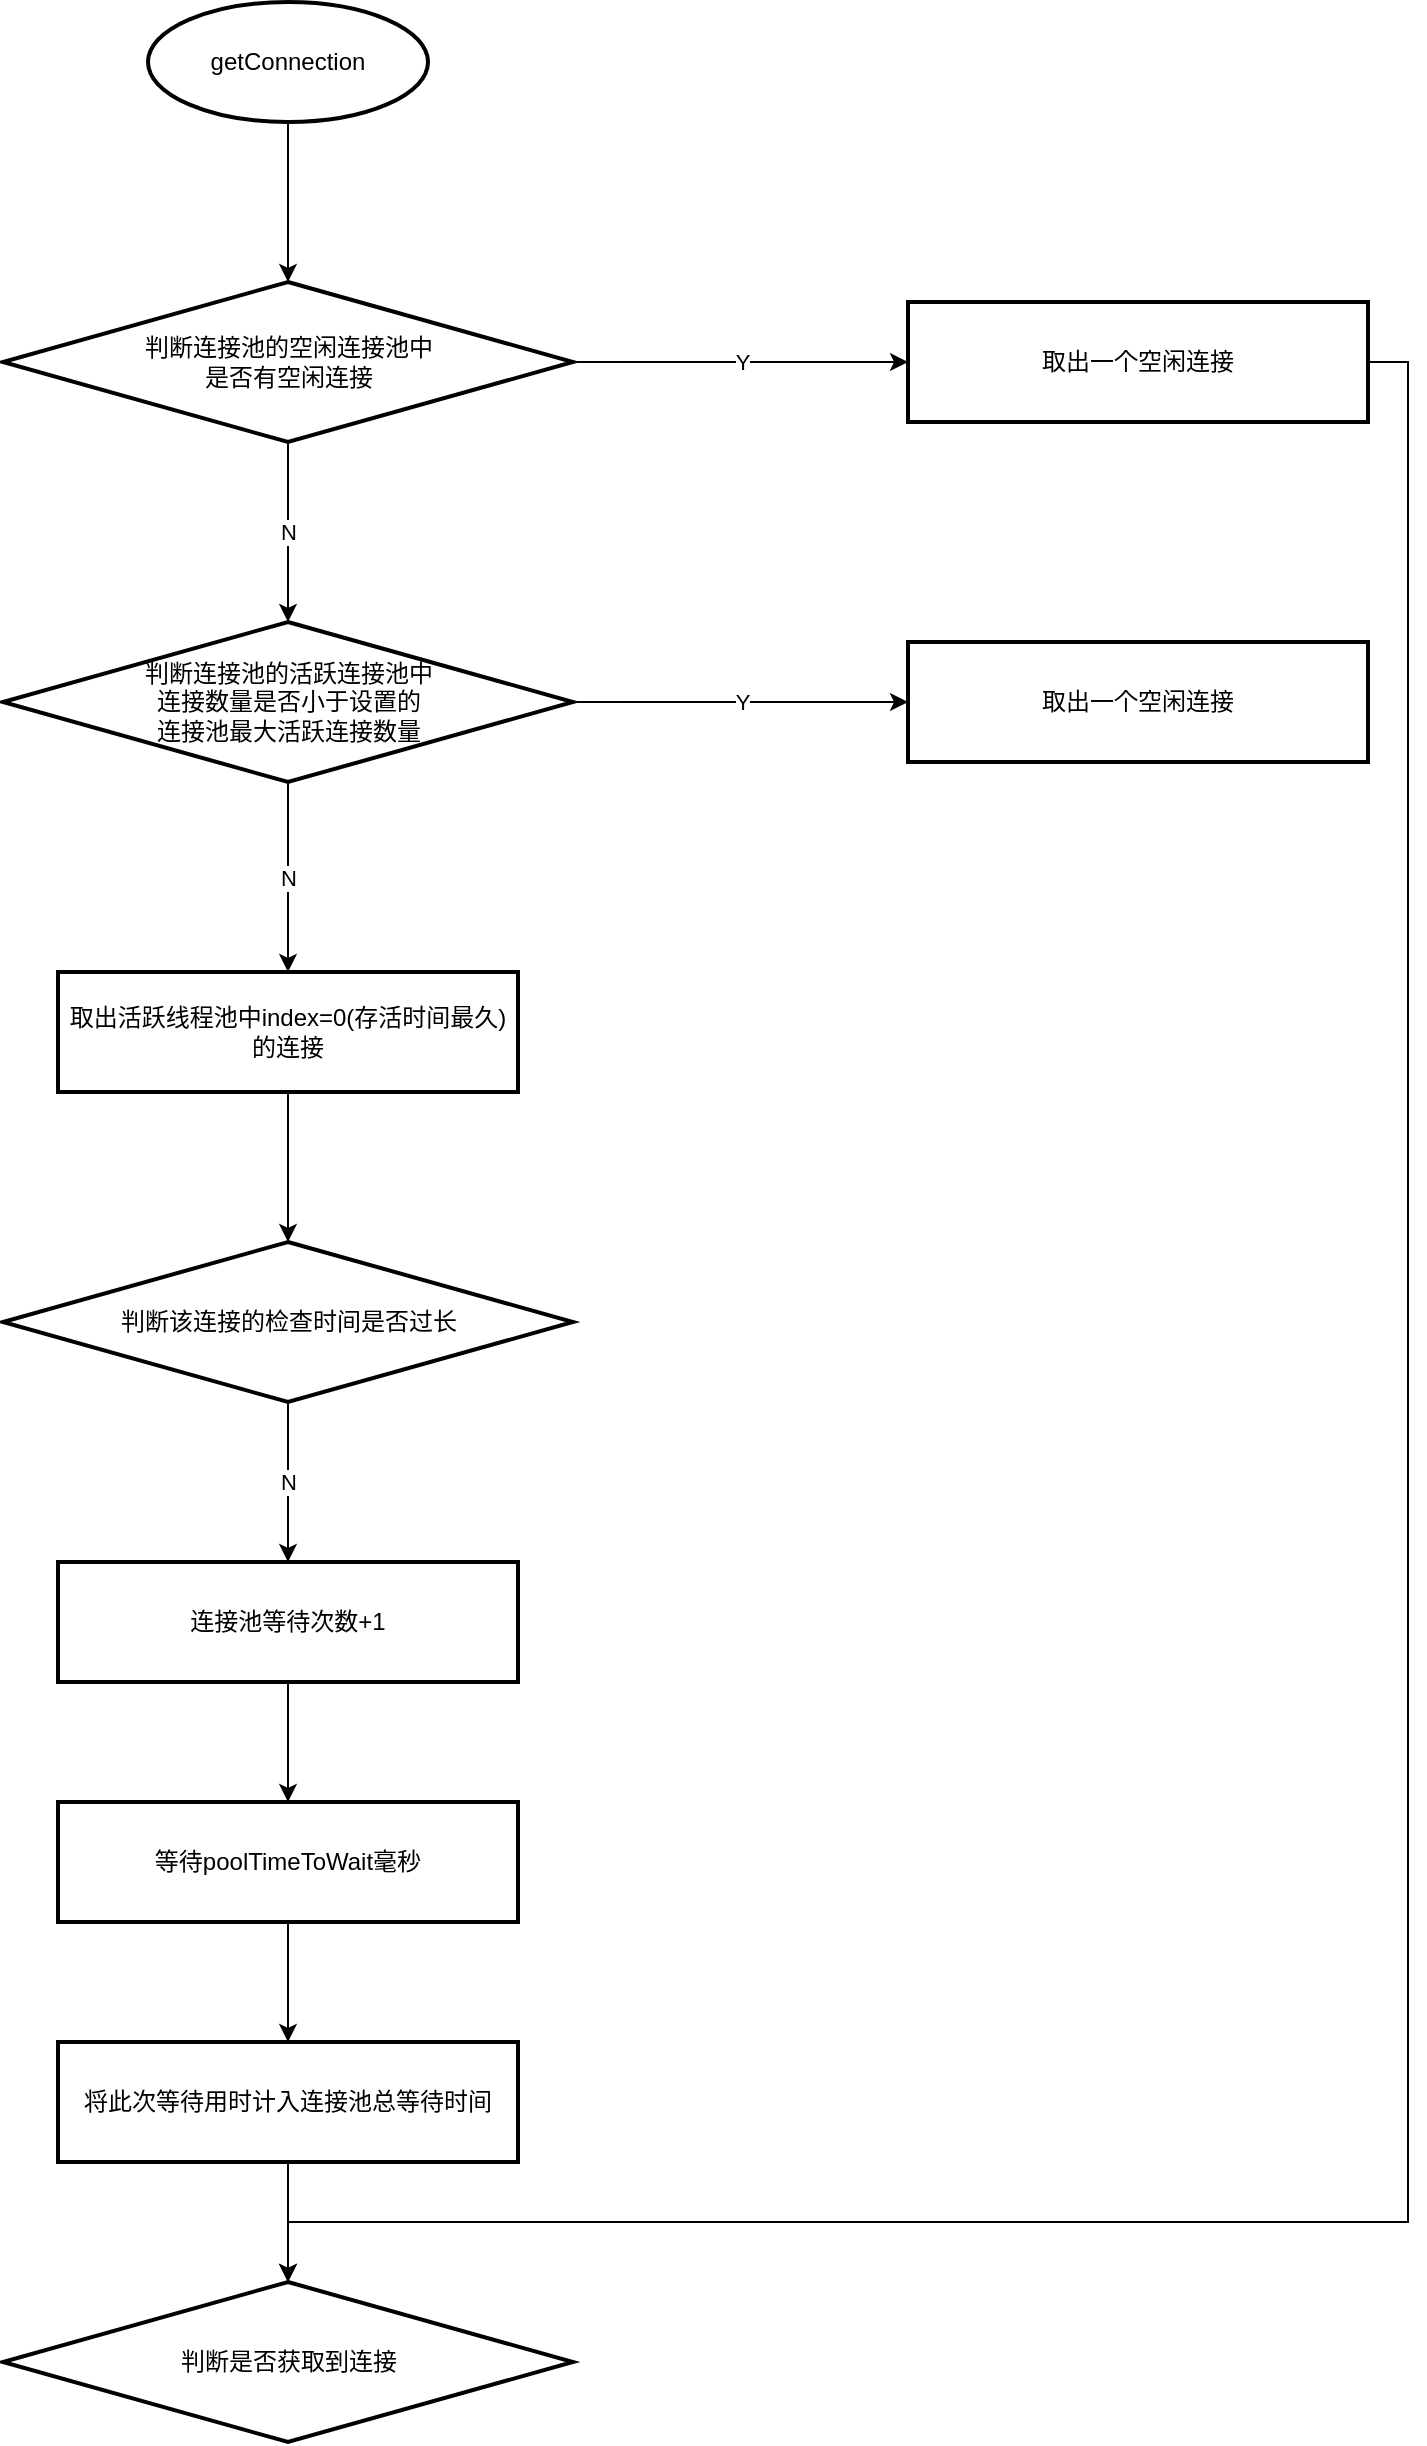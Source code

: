 <mxfile version="20.3.0" type="device"><diagram id="MCyhyUf_afz6iGRw-F5s" name="第 1 页"><mxGraphModel dx="1053" dy="641" grid="1" gridSize="10" guides="1" tooltips="1" connect="1" arrows="1" fold="1" page="1" pageScale="1" pageWidth="827" pageHeight="1169" math="0" shadow="0"><root><mxCell id="0"/><mxCell id="1" parent="0"/><mxCell id="7m66qNa_j7fj5RQueoO3-12" style="edgeStyle=orthogonalEdgeStyle;rounded=0;orthogonalLoop=1;jettySize=auto;html=1;exitX=0.5;exitY=1;exitDx=0;exitDy=0;exitPerimeter=0;entryX=0.5;entryY=0;entryDx=0;entryDy=0;" edge="1" parent="1" source="7m66qNa_j7fj5RQueoO3-1" target="7m66qNa_j7fj5RQueoO3-11"><mxGeometry relative="1" as="geometry"/></mxCell><mxCell id="7m66qNa_j7fj5RQueoO3-1" value="getConnection" style="strokeWidth=2;html=1;shape=mxgraph.flowchart.start_1;whiteSpace=wrap;" vertex="1" parent="1"><mxGeometry x="170" y="100" width="140" height="60" as="geometry"/></mxCell><mxCell id="7m66qNa_j7fj5RQueoO3-15" value="N" style="edgeStyle=orthogonalEdgeStyle;rounded=0;orthogonalLoop=1;jettySize=auto;html=1;" edge="1" parent="1" source="7m66qNa_j7fj5RQueoO3-9" target="7m66qNa_j7fj5RQueoO3-14"><mxGeometry relative="1" as="geometry"/></mxCell><mxCell id="7m66qNa_j7fj5RQueoO3-32" value="Y" style="edgeStyle=orthogonalEdgeStyle;rounded=0;orthogonalLoop=1;jettySize=auto;html=1;exitX=1;exitY=0.5;exitDx=0;exitDy=0;entryX=0;entryY=0.5;entryDx=0;entryDy=0;" edge="1" parent="1" source="7m66qNa_j7fj5RQueoO3-9" target="7m66qNa_j7fj5RQueoO3-31"><mxGeometry relative="1" as="geometry"/></mxCell><mxCell id="7m66qNa_j7fj5RQueoO3-9" value="判断连接池的活跃连接池中&lt;br&gt;连接数量是否小于设置的&lt;br&gt;连接池最大活跃连接数量" style="rhombus;whiteSpace=wrap;html=1;strokeWidth=2;" vertex="1" parent="1"><mxGeometry x="97.5" y="410" width="285" height="80" as="geometry"/></mxCell><mxCell id="7m66qNa_j7fj5RQueoO3-13" value="N" style="edgeStyle=orthogonalEdgeStyle;rounded=0;orthogonalLoop=1;jettySize=auto;html=1;exitX=0.5;exitY=1;exitDx=0;exitDy=0;entryX=0.5;entryY=0;entryDx=0;entryDy=0;" edge="1" parent="1" source="7m66qNa_j7fj5RQueoO3-11" target="7m66qNa_j7fj5RQueoO3-9"><mxGeometry relative="1" as="geometry"/></mxCell><mxCell id="7m66qNa_j7fj5RQueoO3-27" value="Y" style="edgeStyle=orthogonalEdgeStyle;rounded=0;orthogonalLoop=1;jettySize=auto;html=1;exitX=1;exitY=0.5;exitDx=0;exitDy=0;entryX=0;entryY=0.5;entryDx=0;entryDy=0;" edge="1" parent="1" source="7m66qNa_j7fj5RQueoO3-11" target="7m66qNa_j7fj5RQueoO3-26"><mxGeometry relative="1" as="geometry"/></mxCell><mxCell id="7m66qNa_j7fj5RQueoO3-11" value="判断连接池的空闲连接池中&lt;br&gt;是否有空闲连接" style="rhombus;whiteSpace=wrap;html=1;strokeWidth=2;" vertex="1" parent="1"><mxGeometry x="97.5" y="240" width="285" height="80" as="geometry"/></mxCell><mxCell id="7m66qNa_j7fj5RQueoO3-17" style="edgeStyle=orthogonalEdgeStyle;rounded=0;orthogonalLoop=1;jettySize=auto;html=1;exitX=0.5;exitY=1;exitDx=0;exitDy=0;entryX=0.5;entryY=0;entryDx=0;entryDy=0;" edge="1" parent="1" source="7m66qNa_j7fj5RQueoO3-14" target="7m66qNa_j7fj5RQueoO3-16"><mxGeometry relative="1" as="geometry"/></mxCell><mxCell id="7m66qNa_j7fj5RQueoO3-14" value="取出活跃线程池中index=0(存活时间最久)的连接" style="whiteSpace=wrap;html=1;strokeWidth=2;" vertex="1" parent="1"><mxGeometry x="125" y="585" width="230" height="60" as="geometry"/></mxCell><mxCell id="7m66qNa_j7fj5RQueoO3-19" value="N" style="edgeStyle=orthogonalEdgeStyle;rounded=0;orthogonalLoop=1;jettySize=auto;html=1;exitX=0.5;exitY=1;exitDx=0;exitDy=0;entryX=0.5;entryY=0;entryDx=0;entryDy=0;" edge="1" parent="1" source="7m66qNa_j7fj5RQueoO3-16" target="7m66qNa_j7fj5RQueoO3-18"><mxGeometry relative="1" as="geometry"/></mxCell><mxCell id="7m66qNa_j7fj5RQueoO3-16" value="判断该连接的检查时间是否过长" style="rhombus;whiteSpace=wrap;html=1;strokeWidth=2;" vertex="1" parent="1"><mxGeometry x="97.5" y="720" width="285" height="80" as="geometry"/></mxCell><mxCell id="7m66qNa_j7fj5RQueoO3-21" style="edgeStyle=orthogonalEdgeStyle;rounded=0;orthogonalLoop=1;jettySize=auto;html=1;exitX=0.5;exitY=1;exitDx=0;exitDy=0;entryX=0.5;entryY=0;entryDx=0;entryDy=0;" edge="1" parent="1" source="7m66qNa_j7fj5RQueoO3-18" target="7m66qNa_j7fj5RQueoO3-20"><mxGeometry relative="1" as="geometry"/></mxCell><mxCell id="7m66qNa_j7fj5RQueoO3-18" value="连接池等待次数+1" style="whiteSpace=wrap;html=1;strokeWidth=2;" vertex="1" parent="1"><mxGeometry x="125" y="880" width="230" height="60" as="geometry"/></mxCell><mxCell id="7m66qNa_j7fj5RQueoO3-23" style="edgeStyle=orthogonalEdgeStyle;rounded=0;orthogonalLoop=1;jettySize=auto;html=1;exitX=0.5;exitY=1;exitDx=0;exitDy=0;entryX=0.5;entryY=0;entryDx=0;entryDy=0;" edge="1" parent="1" source="7m66qNa_j7fj5RQueoO3-20" target="7m66qNa_j7fj5RQueoO3-22"><mxGeometry relative="1" as="geometry"/></mxCell><mxCell id="7m66qNa_j7fj5RQueoO3-20" value="等待poolTimeToWait毫秒" style="whiteSpace=wrap;html=1;strokeWidth=2;" vertex="1" parent="1"><mxGeometry x="125" y="1000" width="230" height="60" as="geometry"/></mxCell><mxCell id="7m66qNa_j7fj5RQueoO3-25" style="edgeStyle=orthogonalEdgeStyle;rounded=0;orthogonalLoop=1;jettySize=auto;html=1;exitX=0.5;exitY=1;exitDx=0;exitDy=0;entryX=0.5;entryY=0;entryDx=0;entryDy=0;" edge="1" parent="1" source="7m66qNa_j7fj5RQueoO3-22" target="7m66qNa_j7fj5RQueoO3-24"><mxGeometry relative="1" as="geometry"/></mxCell><mxCell id="7m66qNa_j7fj5RQueoO3-22" value="&lt;span style=&quot;text-align: left;&quot;&gt;将此次等待用时计入连接池总等待时间&lt;/span&gt;" style="whiteSpace=wrap;html=1;strokeWidth=2;" vertex="1" parent="1"><mxGeometry x="125" y="1120" width="230" height="60" as="geometry"/></mxCell><mxCell id="7m66qNa_j7fj5RQueoO3-24" value="判断是否获取到连接" style="rhombus;whiteSpace=wrap;html=1;strokeWidth=2;" vertex="1" parent="1"><mxGeometry x="97.5" y="1240" width="285" height="80" as="geometry"/></mxCell><mxCell id="7m66qNa_j7fj5RQueoO3-29" style="edgeStyle=orthogonalEdgeStyle;rounded=0;orthogonalLoop=1;jettySize=auto;html=1;exitX=1;exitY=0.5;exitDx=0;exitDy=0;entryX=0.5;entryY=0;entryDx=0;entryDy=0;" edge="1" parent="1" source="7m66qNa_j7fj5RQueoO3-26" target="7m66qNa_j7fj5RQueoO3-24"><mxGeometry relative="1" as="geometry"><Array as="points"><mxPoint x="800" y="280"/><mxPoint x="800" y="1210"/><mxPoint x="240" y="1210"/></Array></mxGeometry></mxCell><mxCell id="7m66qNa_j7fj5RQueoO3-26" value="取出一个空闲连接" style="whiteSpace=wrap;html=1;strokeWidth=2;" vertex="1" parent="1"><mxGeometry x="550" y="250" width="230" height="60" as="geometry"/></mxCell><mxCell id="7m66qNa_j7fj5RQueoO3-31" value="取出一个空闲连接" style="whiteSpace=wrap;html=1;strokeWidth=2;" vertex="1" parent="1"><mxGeometry x="550" y="420" width="230" height="60" as="geometry"/></mxCell></root></mxGraphModel></diagram></mxfile>